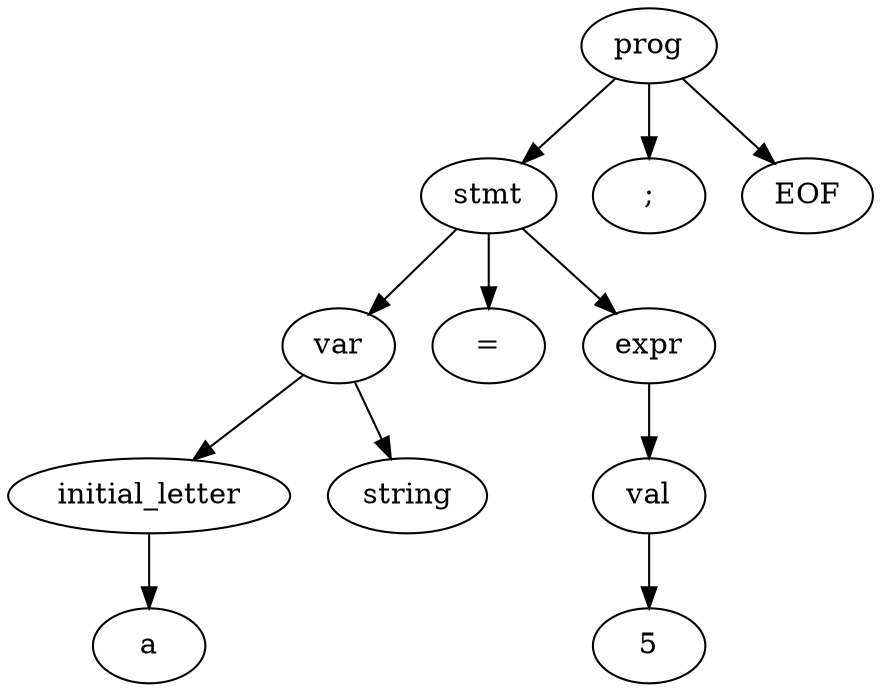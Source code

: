digraph tree {
1 [label=prog];
1 -> 2;
2 [label=stmt];
2 -> 3;
3 [label=var];
3 -> 4;
4 [label=initial_letter];
4 -> 5;
5 [label=a];
3 -> 6;
6 [label=string];
2 -> 7;
7 [label="="];
2 -> 8;
8 [label=expr];
8 -> 9;
9 [label=val];
9 -> 10;
10 [label=5];
1 -> 11;
11 [label=";"];
1 -> 12;
12 [label=<EOF>];
}
